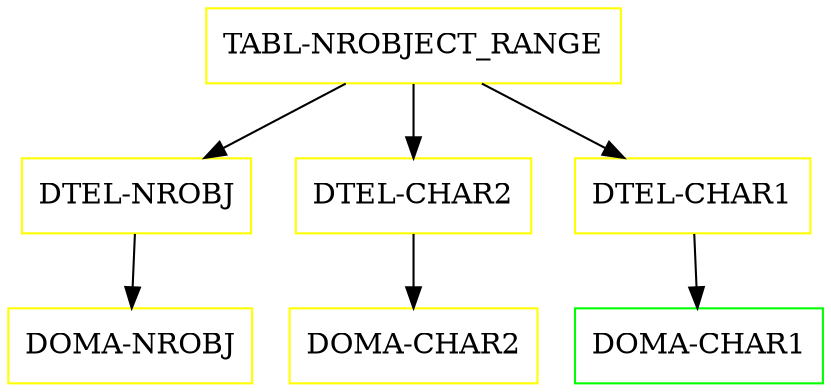 digraph G {
  "TABL-NROBJECT_RANGE" [shape=box,color=yellow];
  "DTEL-NROBJ" [shape=box,color=yellow,URL="./DTEL_NROBJ.html"];
  "DOMA-NROBJ" [shape=box,color=yellow,URL="./DOMA_NROBJ.html"];
  "DTEL-CHAR2" [shape=box,color=yellow,URL="./DTEL_CHAR2.html"];
  "DOMA-CHAR2" [shape=box,color=yellow,URL="./DOMA_CHAR2.html"];
  "DTEL-CHAR1" [shape=box,color=yellow,URL="./DTEL_CHAR1.html"];
  "DOMA-CHAR1" [shape=box,color=green,URL="./DOMA_CHAR1.html"];
  "TABL-NROBJECT_RANGE" -> "DTEL-CHAR1";
  "TABL-NROBJECT_RANGE" -> "DTEL-CHAR2";
  "TABL-NROBJECT_RANGE" -> "DTEL-NROBJ";
  "DTEL-NROBJ" -> "DOMA-NROBJ";
  "DTEL-CHAR2" -> "DOMA-CHAR2";
  "DTEL-CHAR1" -> "DOMA-CHAR1";
}
